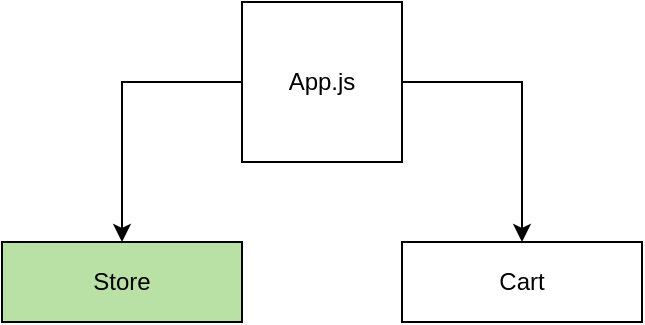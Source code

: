 <mxfile version="21.2.8" type="github">
  <diagram name="Page-1" id="pGwte_ti34ZChjOtpvfG">
    <mxGraphModel dx="712" dy="798" grid="1" gridSize="10" guides="1" tooltips="1" connect="1" arrows="1" fold="1" page="1" pageScale="1" pageWidth="827" pageHeight="1169" math="0" shadow="0">
      <root>
        <mxCell id="0" />
        <mxCell id="1" parent="0" />
        <mxCell id="7yGNPofrwCNbMT1KwREb-5" style="edgeStyle=orthogonalEdgeStyle;rounded=0;orthogonalLoop=1;jettySize=auto;html=1;exitX=0;exitY=0.5;exitDx=0;exitDy=0;entryX=0.5;entryY=0;entryDx=0;entryDy=0;" parent="1" source="7yGNPofrwCNbMT1KwREb-1" target="7yGNPofrwCNbMT1KwREb-3" edge="1">
          <mxGeometry relative="1" as="geometry" />
        </mxCell>
        <mxCell id="7yGNPofrwCNbMT1KwREb-6" style="edgeStyle=orthogonalEdgeStyle;rounded=0;orthogonalLoop=1;jettySize=auto;html=1;exitX=1;exitY=0.5;exitDx=0;exitDy=0;entryX=0.5;entryY=0;entryDx=0;entryDy=0;" parent="1" source="7yGNPofrwCNbMT1KwREb-1" target="7yGNPofrwCNbMT1KwREb-4" edge="1">
          <mxGeometry relative="1" as="geometry" />
        </mxCell>
        <mxCell id="7yGNPofrwCNbMT1KwREb-1" value="App.js" style="whiteSpace=wrap;html=1;aspect=fixed;" parent="1" vertex="1">
          <mxGeometry x="280" y="40" width="80" height="80" as="geometry" />
        </mxCell>
        <mxCell id="7yGNPofrwCNbMT1KwREb-3" value="Store" style="rounded=0;whiteSpace=wrap;html=1;fillColor=#B9E0A5;" parent="1" vertex="1">
          <mxGeometry x="160" y="160" width="120" height="40" as="geometry" />
        </mxCell>
        <mxCell id="7yGNPofrwCNbMT1KwREb-4" value="Cart" style="rounded=0;whiteSpace=wrap;html=1;" parent="1" vertex="1">
          <mxGeometry x="360" y="160" width="120" height="40" as="geometry" />
        </mxCell>
      </root>
    </mxGraphModel>
  </diagram>
</mxfile>

